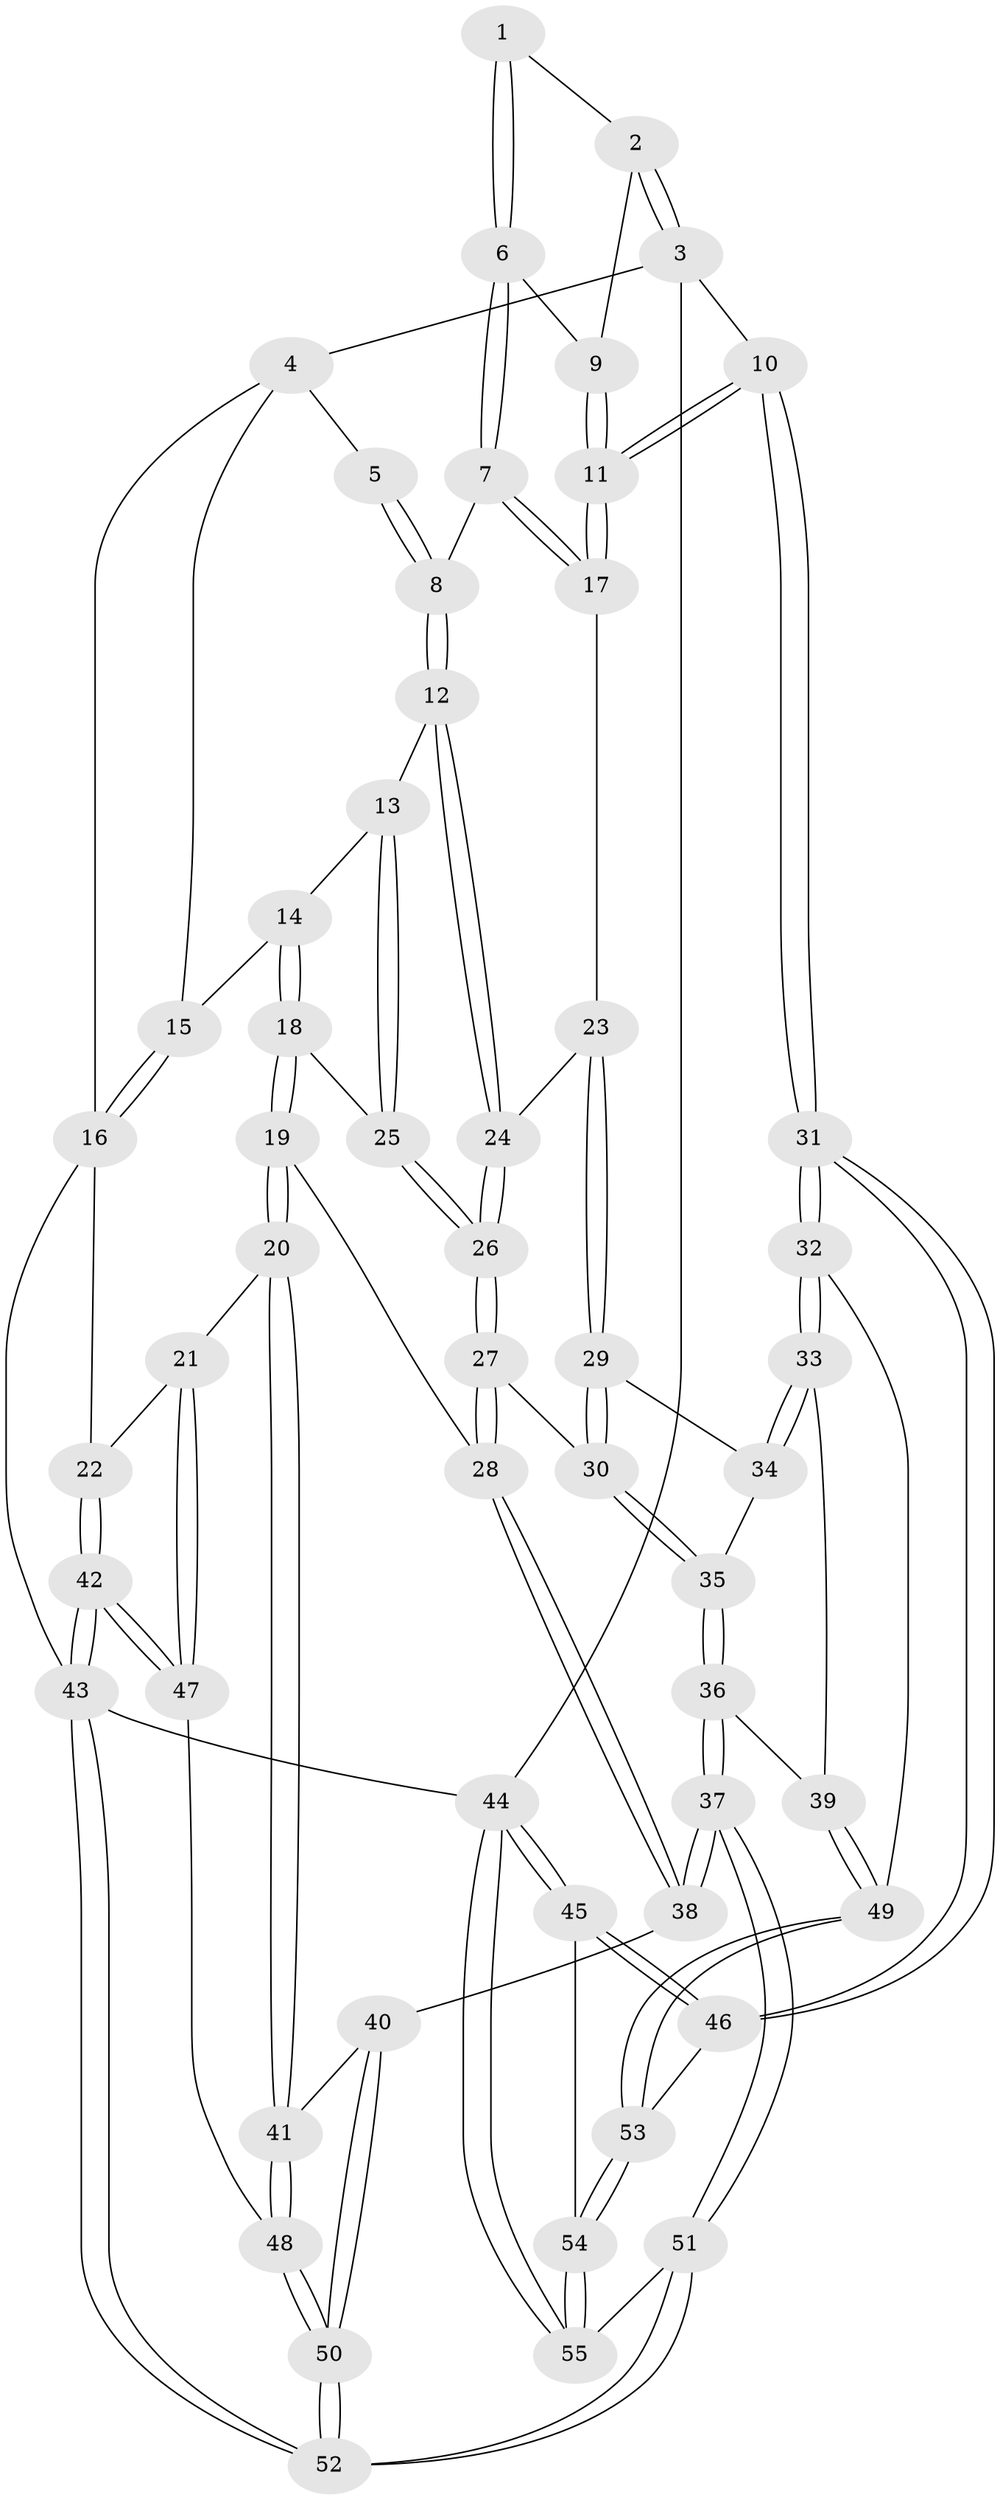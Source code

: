 // coarse degree distribution, {3: 0.18181818181818182, 5: 0.42424242424242425, 4: 0.30303030303030304, 6: 0.09090909090909091}
// Generated by graph-tools (version 1.1) at 2025/42/03/06/25 10:42:33]
// undirected, 55 vertices, 134 edges
graph export_dot {
graph [start="1"]
  node [color=gray90,style=filled];
  1 [pos="+0.7888753940389445+0"];
  2 [pos="+0.8496525480208367+0"];
  3 [pos="+1+0"];
  4 [pos="+0.3828598666755538+0"];
  5 [pos="+0.5604604036186533+0"];
  6 [pos="+0.7208327482580948+0.22839468486009634"];
  7 [pos="+0.7104096855860442+0.2505668716592655"];
  8 [pos="+0.650010801490102+0.2551016697350059"];
  9 [pos="+0.8343069190356314+0.1568407278620885"];
  10 [pos="+1+0.3492486427354127"];
  11 [pos="+1+0.3225930164485177"];
  12 [pos="+0.6323888752950303+0.26414295191609966"];
  13 [pos="+0.4868558072818057+0.2704888487316934"];
  14 [pos="+0.3472509561277274+0.12467246099965365"];
  15 [pos="+0.32103845753321886+0.09043815823335205"];
  16 [pos="+0+0.3545921528680293"];
  17 [pos="+0.7755810579109013+0.2985275158091205"];
  18 [pos="+0.32547456845020867+0.44088551954151256"];
  19 [pos="+0.24278132143939546+0.5085492758772455"];
  20 [pos="+0.17330744095508668+0.5233125526378472"];
  21 [pos="+0.15493329491805846+0.5166943181367889"];
  22 [pos="+0+0.3663954275145133"];
  23 [pos="+0.7424796109798878+0.4564158985429128"];
  24 [pos="+0.6398296112387144+0.43174526176159106"];
  25 [pos="+0.4677872919949873+0.37573008377285216"];
  26 [pos="+0.5393071005816421+0.5104555097918625"];
  27 [pos="+0.5368927127628872+0.5393526481669346"];
  28 [pos="+0.4914350570123724+0.5851810187245388"];
  29 [pos="+0.7723704356591794+0.506548894014415"];
  30 [pos="+0.5731947699604009+0.5544398566846124"];
  31 [pos="+1+0.5773299087393443"];
  32 [pos="+1+0.5848659389993228"];
  33 [pos="+0.964577590461933+0.606064735795567"];
  34 [pos="+0.7924707818078034+0.5242404786221054"];
  35 [pos="+0.6526380167120533+0.6207908245473822"];
  36 [pos="+0.7091226422660758+0.7667952725106092"];
  37 [pos="+0.6360288661397154+0.8415676288407241"];
  38 [pos="+0.47525419725197304+0.7151029905662808"];
  39 [pos="+0.7762295166655442+0.7409914175892286"];
  40 [pos="+0.3575324541096624+0.7600731116815822"];
  41 [pos="+0.266064875693471+0.6894572657077469"];
  42 [pos="+0+0.8672810063360679"];
  43 [pos="+0+1"];
  44 [pos="+1+1"];
  45 [pos="+1+1"];
  46 [pos="+1+0.6689847899096891"];
  47 [pos="+0.07591546230738204+0.8350603273781856"];
  48 [pos="+0.131430519505447+0.8609341659012025"];
  49 [pos="+0.8629136523188533+0.8791699560412117"];
  50 [pos="+0.2970291927280574+1"];
  51 [pos="+0.6139577250188034+1"];
  52 [pos="+0.34634071895699714+1"];
  53 [pos="+0.8791138641793367+0.9623500196043575"];
  54 [pos="+0.8787929338902662+0.9630826193318577"];
  55 [pos="+0.7034855730997277+1"];
  1 -- 2;
  1 -- 6;
  1 -- 6;
  2 -- 3;
  2 -- 3;
  2 -- 9;
  3 -- 4;
  3 -- 10;
  3 -- 44;
  4 -- 5;
  4 -- 15;
  4 -- 16;
  5 -- 8;
  5 -- 8;
  6 -- 7;
  6 -- 7;
  6 -- 9;
  7 -- 8;
  7 -- 17;
  7 -- 17;
  8 -- 12;
  8 -- 12;
  9 -- 11;
  9 -- 11;
  10 -- 11;
  10 -- 11;
  10 -- 31;
  10 -- 31;
  11 -- 17;
  11 -- 17;
  12 -- 13;
  12 -- 24;
  12 -- 24;
  13 -- 14;
  13 -- 25;
  13 -- 25;
  14 -- 15;
  14 -- 18;
  14 -- 18;
  15 -- 16;
  15 -- 16;
  16 -- 22;
  16 -- 43;
  17 -- 23;
  18 -- 19;
  18 -- 19;
  18 -- 25;
  19 -- 20;
  19 -- 20;
  19 -- 28;
  20 -- 21;
  20 -- 41;
  20 -- 41;
  21 -- 22;
  21 -- 47;
  21 -- 47;
  22 -- 42;
  22 -- 42;
  23 -- 24;
  23 -- 29;
  23 -- 29;
  24 -- 26;
  24 -- 26;
  25 -- 26;
  25 -- 26;
  26 -- 27;
  26 -- 27;
  27 -- 28;
  27 -- 28;
  27 -- 30;
  28 -- 38;
  28 -- 38;
  29 -- 30;
  29 -- 30;
  29 -- 34;
  30 -- 35;
  30 -- 35;
  31 -- 32;
  31 -- 32;
  31 -- 46;
  31 -- 46;
  32 -- 33;
  32 -- 33;
  32 -- 49;
  33 -- 34;
  33 -- 34;
  33 -- 39;
  34 -- 35;
  35 -- 36;
  35 -- 36;
  36 -- 37;
  36 -- 37;
  36 -- 39;
  37 -- 38;
  37 -- 38;
  37 -- 51;
  37 -- 51;
  38 -- 40;
  39 -- 49;
  39 -- 49;
  40 -- 41;
  40 -- 50;
  40 -- 50;
  41 -- 48;
  41 -- 48;
  42 -- 43;
  42 -- 43;
  42 -- 47;
  42 -- 47;
  43 -- 52;
  43 -- 52;
  43 -- 44;
  44 -- 45;
  44 -- 45;
  44 -- 55;
  44 -- 55;
  45 -- 46;
  45 -- 46;
  45 -- 54;
  46 -- 53;
  47 -- 48;
  48 -- 50;
  48 -- 50;
  49 -- 53;
  49 -- 53;
  50 -- 52;
  50 -- 52;
  51 -- 52;
  51 -- 52;
  51 -- 55;
  53 -- 54;
  53 -- 54;
  54 -- 55;
  54 -- 55;
}
